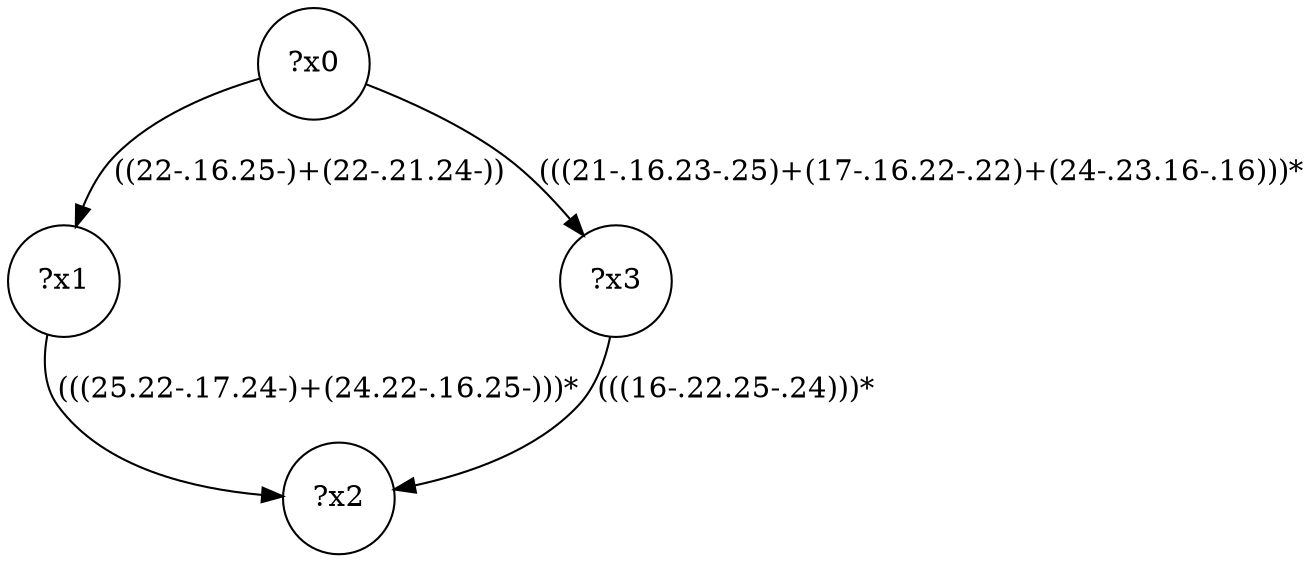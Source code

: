 digraph g {
	x0 [shape=circle, label="?x0"];
	x1 [shape=circle, label="?x1"];
	x0 -> x1 [label="((22-.16.25-)+(22-.21.24-))"];
	x2 [shape=circle, label="?x2"];
	x1 -> x2 [label="(((25.22-.17.24-)+(24.22-.16.25-)))*"];
	x3 [shape=circle, label="?x3"];
	x0 -> x3 [label="(((21-.16.23-.25)+(17-.16.22-.22)+(24-.23.16-.16)))*"];
	x3 -> x2 [label="(((16-.22.25-.24)))*"];
}
